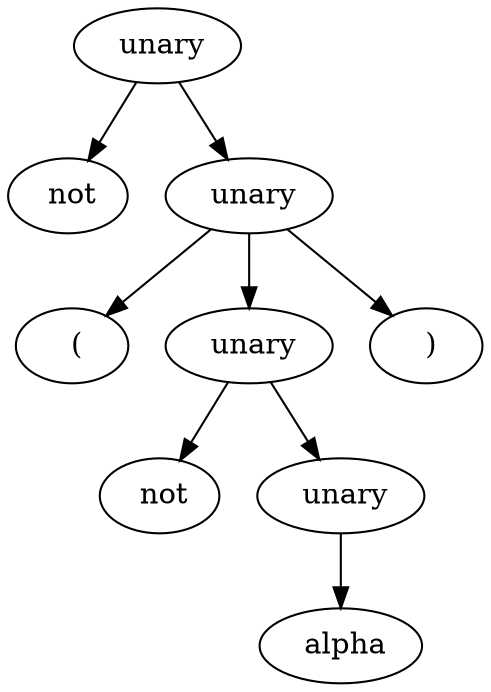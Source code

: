 digraph res{0 [label = " unary"]
0->1;
1 [label = " not"]
0->2;
2 [label = " unary"]
2->3;
3 [label = " ("]
2->4;
4 [label = " unary"]
4->5;
5 [label = " not"]
4->6;
6 [label = " unary"]
6->7;
7 [label = " alpha"]
2->8;
8 [label = " )"]
}